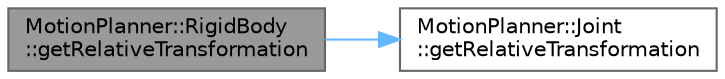 digraph "MotionPlanner::RigidBody::getRelativeTransformation"
{
 // LATEX_PDF_SIZE
  bgcolor="transparent";
  edge [fontname=Helvetica,fontsize=10,labelfontname=Helvetica,labelfontsize=10];
  node [fontname=Helvetica,fontsize=10,shape=box,height=0.2,width=0.4];
  rankdir="LR";
  Node1 [label="MotionPlanner::RigidBody\l::getRelativeTransformation",height=0.2,width=0.4,color="gray40", fillcolor="grey60", style="filled", fontcolor="black",tooltip=" "];
  Node1 -> Node2 [color="steelblue1",style="solid"];
  Node2 [label="MotionPlanner::Joint\l::getRelativeTransformation",height=0.2,width=0.4,color="grey40", fillcolor="white", style="filled",URL="$class_motion_planner_1_1_joint.html#aaf8d8a1e53054aa2d904d71da5fa9881",tooltip=" "];
}

